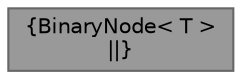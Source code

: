 digraph "BinaryNode&lt; T &gt;"
{
 // LATEX_PDF_SIZE
  bgcolor="transparent";
  edge [fontname=Helvetica,fontsize=10,labelfontname=Helvetica,labelfontsize=10];
  node [fontname=Helvetica,fontsize=10,shape=box,height=0.2,width=0.4];
  Node1 [label="{BinaryNode\< T \>\n||}",height=0.2,width=0.4,color="gray40", fillcolor="grey60", style="filled", fontcolor="black",tooltip=" "];
}
